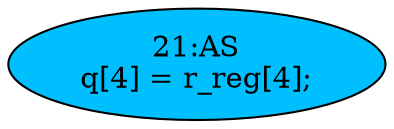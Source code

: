 strict digraph "" {
	node [label="\N"];
	"21:AS"	[ast="<pyverilog.vparser.ast.Assign object at 0x7f8538f05ad0>",
		def_var="['q']",
		fillcolor=deepskyblue,
		label="21:AS
q[4] = r_reg[4];",
		statements="[]",
		style=filled,
		typ=Assign,
		use_var="['r_reg']"];
}
